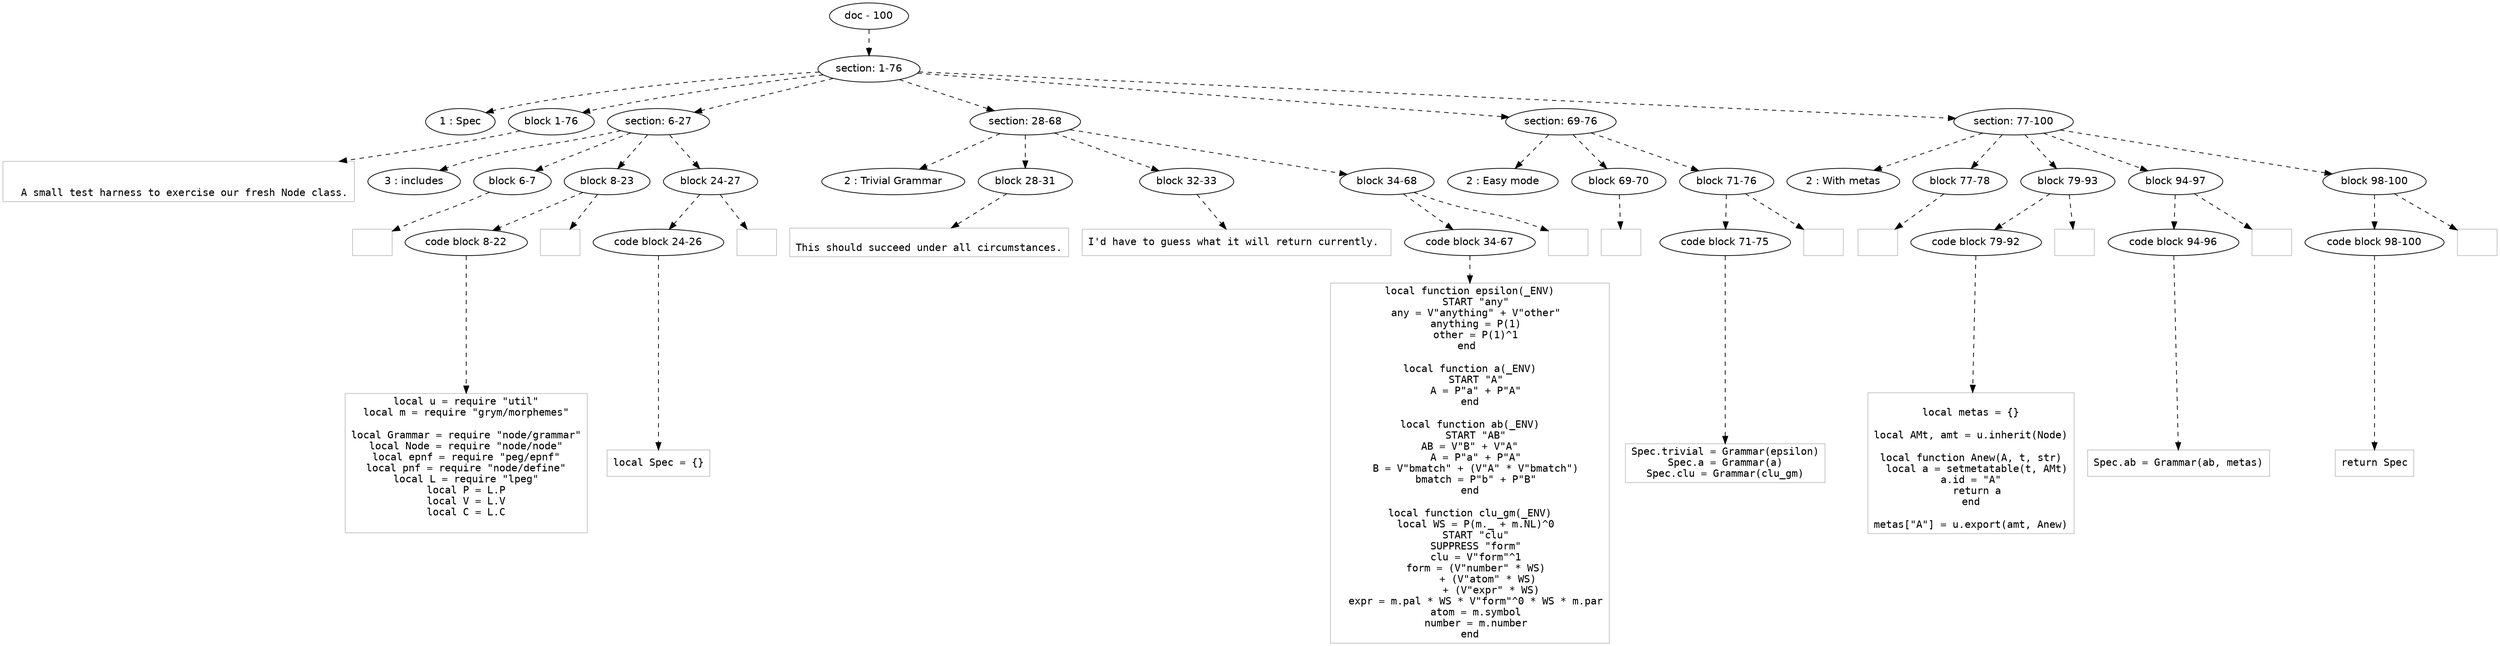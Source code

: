 digraph hierarchy {

node [fontname=Helvetica]
edge [style=dashed]

doc_0 [label="doc - 100"]


doc_0 -> { section_1}
{rank=same; section_1}

section_1 [label="section: 1-76"]


section_1 -> { header_2 block_3 section_4 section_5 section_6 section_7}
{rank=same; header_2 block_3 section_4 section_5 section_6 section_7}

header_2 [label="1 : Spec"]

block_3 [label="block 1-76"]

section_4 [label="section: 6-27"]

section_5 [label="section: 28-68"]

section_6 [label="section: 69-76"]

section_7 [label="section: 77-100"]


block_3 -> leaf_8
leaf_8  [color=Gray,shape=rectangle,fontname=Inconsolata,label="

  A small test harness to exercise our fresh Node class.
"]
section_4 -> { header_9 block_10 block_11 block_12}
{rank=same; header_9 block_10 block_11 block_12}

header_9 [label="3 : includes"]

block_10 [label="block 6-7"]

block_11 [label="block 8-23"]

block_12 [label="block 24-27"]


block_10 -> leaf_13
leaf_13  [color=Gray,shape=rectangle,fontname=Inconsolata,label=""]
block_11 -> { codeblock_14}
{rank=same; codeblock_14}

codeblock_14 [label="code block 8-22"]


codeblock_14 -> leaf_15
leaf_15  [color=Gray,shape=rectangle,fontname=Inconsolata,label="local u = require \"util\"
local m = require \"grym/morphemes\"

local Grammar = require \"node/grammar\"
local Node = require \"node/node\"
local epnf = require \"peg/epnf\"
local pnf = require \"node/define\"
local L = require \"lpeg\"
local P = L.P
local V = L.V
local C = L.C

"]
block_11 -> leaf_16
leaf_16  [color=Gray,shape=rectangle,fontname=Inconsolata,label=""]
block_12 -> { codeblock_17}
{rank=same; codeblock_17}

codeblock_17 [label="code block 24-26"]


codeblock_17 -> leaf_18
leaf_18  [color=Gray,shape=rectangle,fontname=Inconsolata,label="local Spec = {}"]
block_12 -> leaf_19
leaf_19  [color=Gray,shape=rectangle,fontname=Inconsolata,label=""]
section_5 -> { header_20 block_21 block_22 block_23}
{rank=same; header_20 block_21 block_22 block_23}

header_20 [label="2 : Trivial Grammar"]

block_21 [label="block 28-31"]

block_22 [label="block 32-33"]

block_23 [label="block 34-68"]


block_21 -> leaf_24
leaf_24  [color=Gray,shape=rectangle,fontname=Inconsolata,label="
This should succeed under all circumstances.
"]
block_22 -> leaf_25
leaf_25  [color=Gray,shape=rectangle,fontname=Inconsolata,label="I'd have to guess what it will return currently. 
"]
block_23 -> { codeblock_26}
{rank=same; codeblock_26}

codeblock_26 [label="code block 34-67"]


codeblock_26 -> leaf_27
leaf_27  [color=Gray,shape=rectangle,fontname=Inconsolata,label="local function epsilon(_ENV)
  START \"any\"
  any = V\"anything\" + V\"other\"
  anything = P(1)
  other = P(1)^1
end 

local function a(_ENV)
  START \"A\"
  A = P\"a\" + P\"A\"
end

local function ab(_ENV)
  START \"AB\"
  AB = V\"B\" + V\"A\"  
  A = P\"a\" + P\"A\"
  B = V\"bmatch\" + (V\"A\" * V\"bmatch\")
  bmatch = P\"b\" + P\"B\"
end

local function clu_gm(_ENV)
  local WS = P(m._ + m.NL)^0
  START \"clu\"
  SUPPRESS \"form\"
  clu = V\"form\"^1
  form = (V\"number\" * WS)
       + (V\"atom\" * WS) 
       + (V\"expr\" * WS)
  expr = m.pal * WS * V\"form\"^0 * WS * m.par
  atom = m.symbol
  number = m.number
end"]
block_23 -> leaf_28
leaf_28  [color=Gray,shape=rectangle,fontname=Inconsolata,label=""]
section_6 -> { header_29 block_30 block_31}
{rank=same; header_29 block_30 block_31}

header_29 [label="2 : Easy mode"]

block_30 [label="block 69-70"]

block_31 [label="block 71-76"]


block_30 -> leaf_32
leaf_32  [color=Gray,shape=rectangle,fontname=Inconsolata,label=""]
block_31 -> { codeblock_33}
{rank=same; codeblock_33}

codeblock_33 [label="code block 71-75"]


codeblock_33 -> leaf_34
leaf_34  [color=Gray,shape=rectangle,fontname=Inconsolata,label="Spec.trivial = Grammar(epsilon)
Spec.a = Grammar(a)
Spec.clu = Grammar(clu_gm)"]
block_31 -> leaf_35
leaf_35  [color=Gray,shape=rectangle,fontname=Inconsolata,label=""]
section_7 -> { header_36 block_37 block_38 block_39 block_40}
{rank=same; header_36 block_37 block_38 block_39 block_40}

header_36 [label="2 : With metas"]

block_37 [label="block 77-78"]

block_38 [label="block 79-93"]

block_39 [label="block 94-97"]

block_40 [label="block 98-100"]


block_37 -> leaf_41
leaf_41  [color=Gray,shape=rectangle,fontname=Inconsolata,label=""]
block_38 -> { codeblock_42}
{rank=same; codeblock_42}

codeblock_42 [label="code block 79-92"]


codeblock_42 -> leaf_43
leaf_43  [color=Gray,shape=rectangle,fontname=Inconsolata,label="
local metas = {}

local AMt, amt = u.inherit(Node)

local function Anew(A, t, str)
  local a = setmetatable(t, AMt)
  a.id = \"A\"  
  return a
end

metas[\"A\"] = u.export(amt, Anew)"]
block_38 -> leaf_44
leaf_44  [color=Gray,shape=rectangle,fontname=Inconsolata,label=""]
block_39 -> { codeblock_45}
{rank=same; codeblock_45}

codeblock_45 [label="code block 94-96"]


codeblock_45 -> leaf_46
leaf_46  [color=Gray,shape=rectangle,fontname=Inconsolata,label="Spec.ab = Grammar(ab, metas)"]
block_39 -> leaf_47
leaf_47  [color=Gray,shape=rectangle,fontname=Inconsolata,label=""]
block_40 -> { codeblock_48}
{rank=same; codeblock_48}

codeblock_48 [label="code block 98-100"]


codeblock_48 -> leaf_49
leaf_49  [color=Gray,shape=rectangle,fontname=Inconsolata,label="return Spec"]
block_40 -> leaf_50
leaf_50  [color=Gray,shape=rectangle,fontname=Inconsolata,label=""]

}
